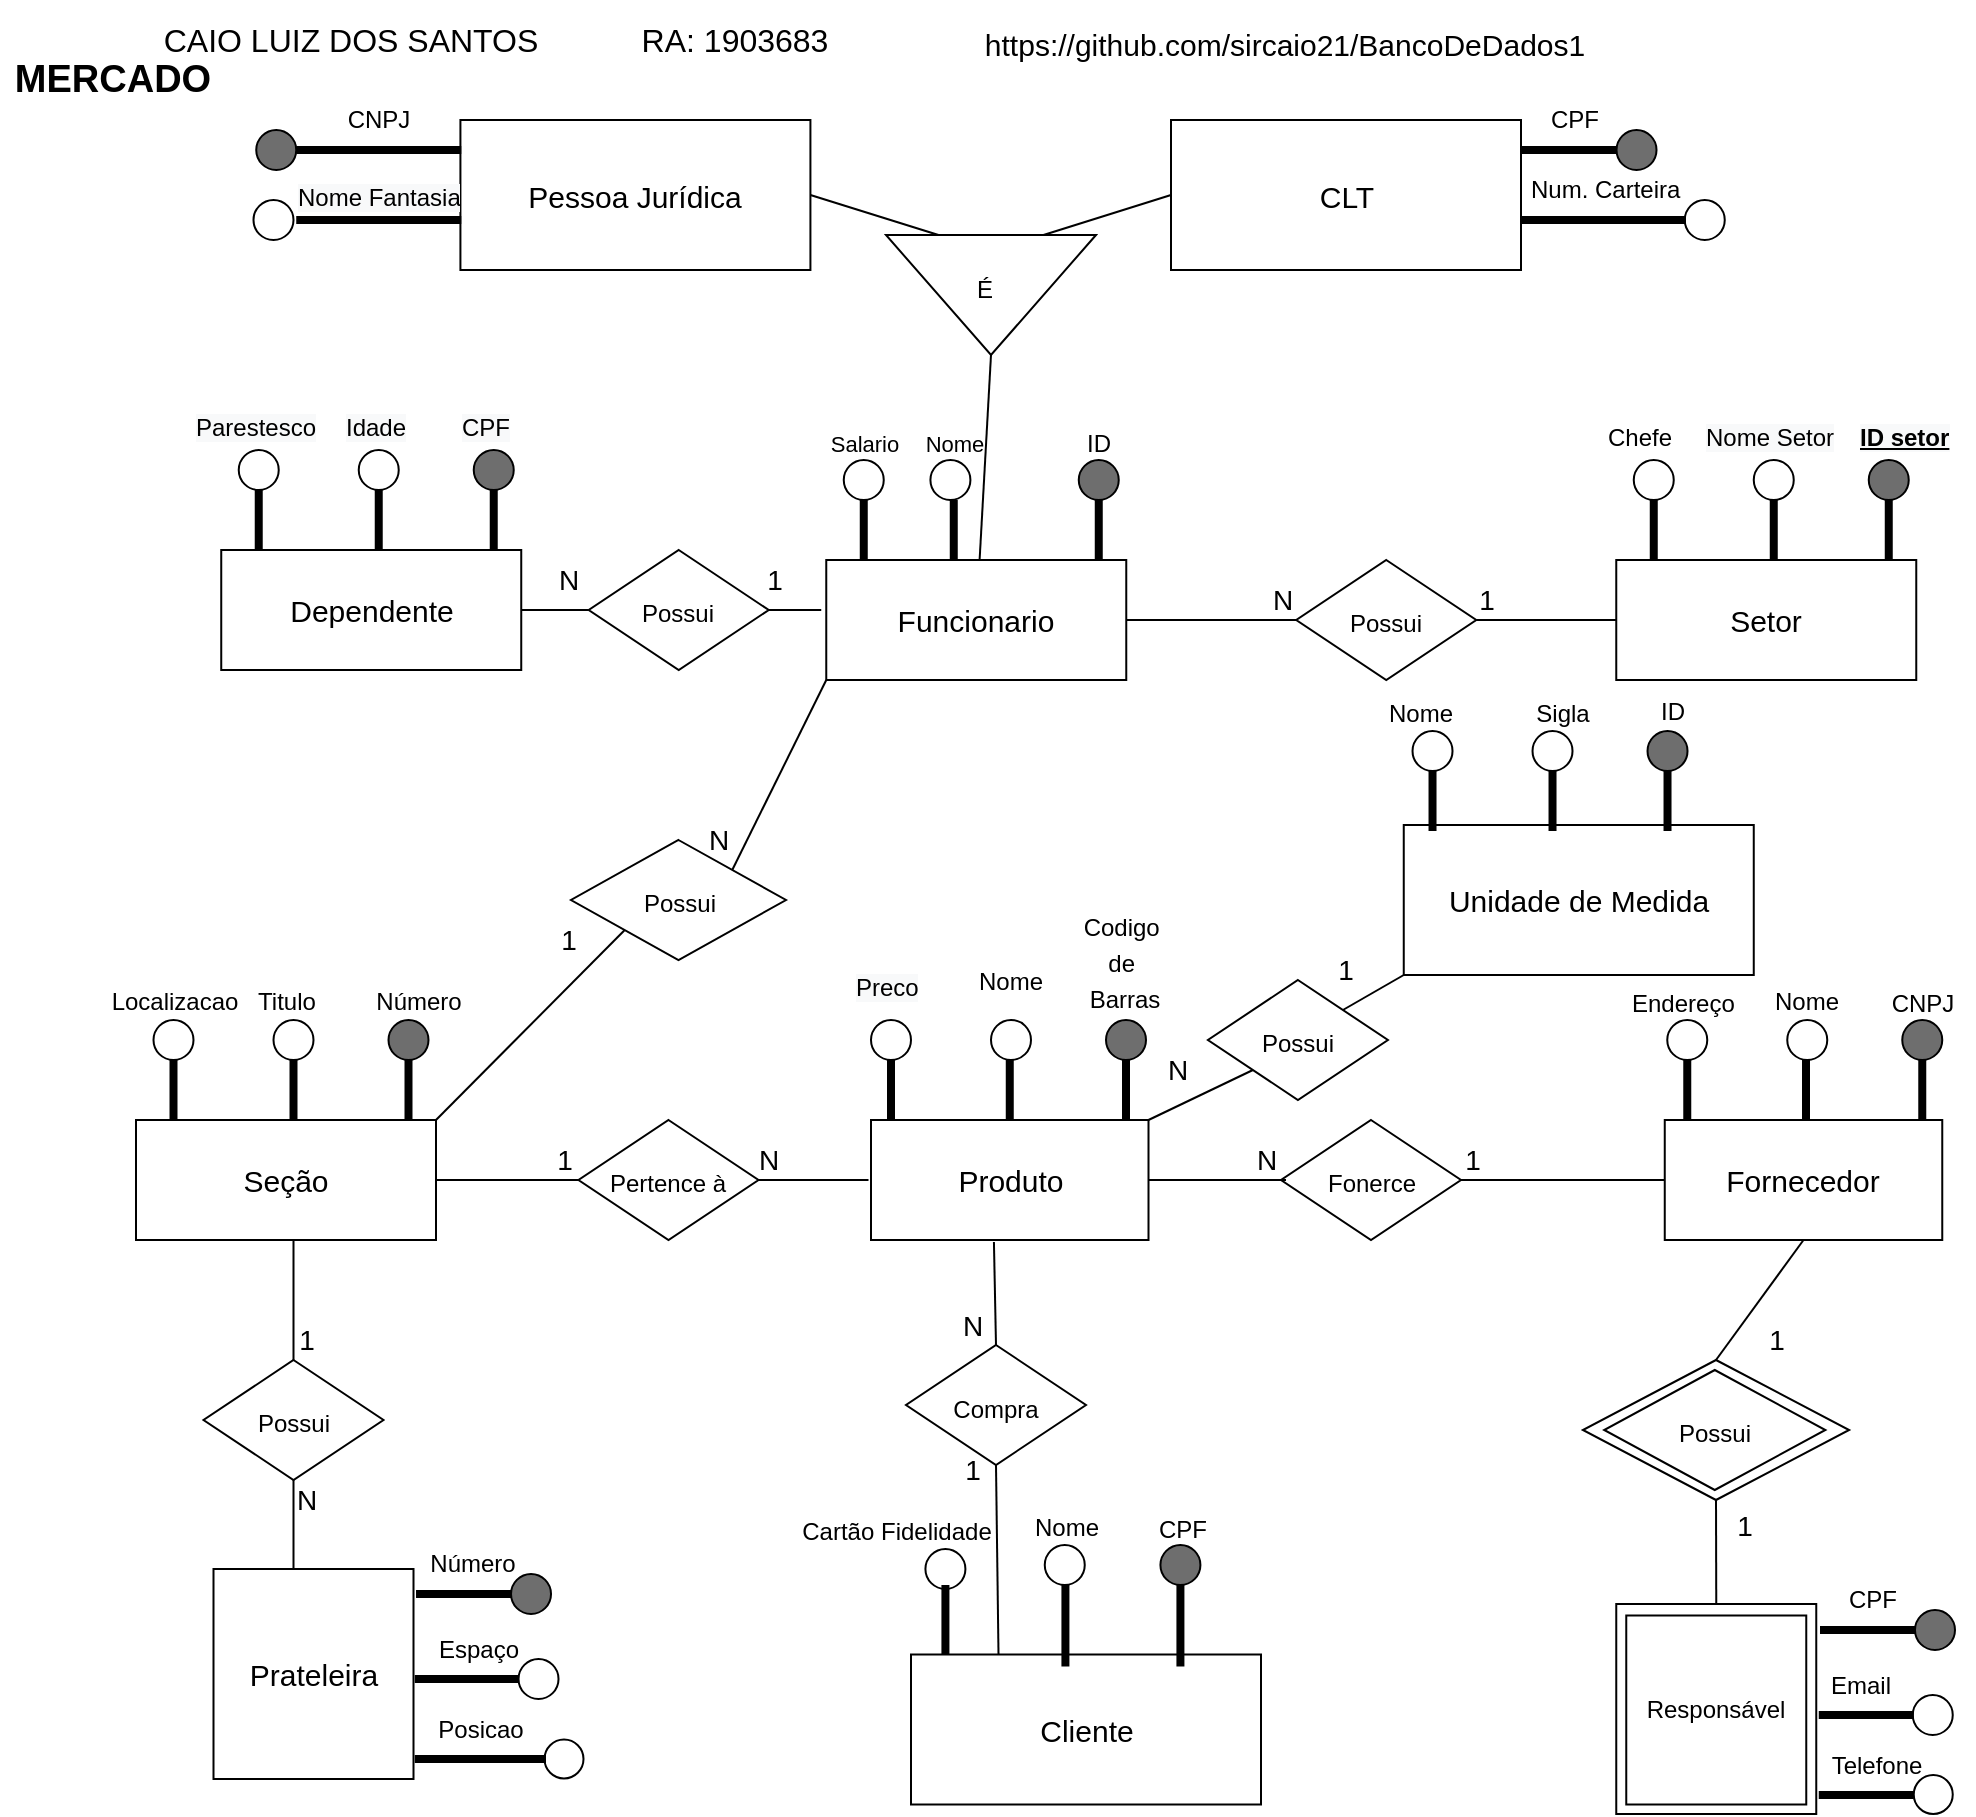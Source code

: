 <mxfile version="15.7.0" type="github">
  <diagram id="R2lEEEUBdFMjLlhIrx00" name="Page-1">
    <mxGraphModel dx="1422" dy="1994" grid="1" gridSize="10" guides="1" tooltips="1" connect="1" arrows="1" fold="1" page="1" pageScale="1" pageWidth="1920" pageHeight="1200" math="0" shadow="0" extFonts="Permanent Marker^https://fonts.googleapis.com/css?family=Permanent+Marker">
      <root>
        <mxCell id="0" />
        <mxCell id="1" parent="0" />
        <mxCell id="IBcWh0dy62o7TPi3pyYx-1" value="CAIO LUIZ DOS SANTOS" style="text;html=1;align=center;verticalAlign=middle;resizable=0;points=[];autosize=1;strokeColor=none;fillColor=none;fontSize=16;" vertex="1" parent="1">
          <mxGeometry x="81.58" y="-1190" width="200" height="20" as="geometry" />
        </mxCell>
        <mxCell id="IBcWh0dy62o7TPi3pyYx-2" value="&lt;font style=&quot;font-size: 15px&quot;&gt;https://github.com/sircaio21/BancoDeDados1&lt;/font&gt;" style="text;html=1;align=center;verticalAlign=middle;resizable=0;points=[];autosize=1;strokeColor=none;fillColor=none;fontSize=23;strokeWidth=0;" vertex="1" parent="1">
          <mxGeometry x="489.08" y="-1200" width="320" height="40" as="geometry" />
        </mxCell>
        <mxCell id="IBcWh0dy62o7TPi3pyYx-4" value="RA: 1903683" style="text;html=1;align=center;verticalAlign=middle;resizable=0;points=[];autosize=1;strokeColor=none;fillColor=none;fontSize=16;" vertex="1" parent="1">
          <mxGeometry x="319.08" y="-1190" width="110" height="20" as="geometry" />
        </mxCell>
        <mxCell id="IBcWh0dy62o7TPi3pyYx-21" value="Funcionario" style="rounded=0;whiteSpace=wrap;html=1;fontSize=15;" vertex="1" parent="1">
          <mxGeometry x="420.13" y="-920" width="150" height="60" as="geometry" />
        </mxCell>
        <mxCell id="IBcWh0dy62o7TPi3pyYx-25" value="" style="ellipse;whiteSpace=wrap;html=1;aspect=fixed;fontSize=15;fillOpacity=63;noLabel=0;fillColor=#1A1A1A;" vertex="1" parent="1">
          <mxGeometry x="546.38" y="-970" width="20" height="20" as="geometry" />
        </mxCell>
        <mxCell id="IBcWh0dy62o7TPi3pyYx-27" value="&lt;font style=&quot;font-size: 12px&quot;&gt;ID&lt;/font&gt;" style="text;html=1;align=center;verticalAlign=middle;resizable=0;points=[];autosize=1;strokeColor=none;fillColor=none;fontSize=15;" vertex="1" parent="1">
          <mxGeometry x="541.38" y="-990" width="30" height="20" as="geometry" />
        </mxCell>
        <mxCell id="IBcWh0dy62o7TPi3pyYx-29" value="" style="line;strokeWidth=4;direction=south;html=1;perimeter=backbonePerimeter;points=[];outlineConnect=0;fontSize=15;" vertex="1" parent="1">
          <mxGeometry x="551.38" y="-950" width="10" height="30" as="geometry" />
        </mxCell>
        <mxCell id="IBcWh0dy62o7TPi3pyYx-33" value="" style="line;strokeWidth=4;direction=south;html=1;perimeter=backbonePerimeter;points=[];outlineConnect=0;fontSize=15;" vertex="1" parent="1">
          <mxGeometry x="478.88" y="-950" width="10" height="30" as="geometry" />
        </mxCell>
        <mxCell id="IBcWh0dy62o7TPi3pyYx-34" value="" style="ellipse;whiteSpace=wrap;html=1;aspect=fixed;fontSize=15;fillOpacity=63;noLabel=0;fillColor=none;" vertex="1" parent="1">
          <mxGeometry x="472.21" y="-970" width="20" height="20" as="geometry" />
        </mxCell>
        <mxCell id="IBcWh0dy62o7TPi3pyYx-36" value="&lt;font style=&quot;font-size: 11px&quot;&gt;Nome&lt;/font&gt;" style="text;html=1;align=center;verticalAlign=middle;resizable=0;points=[];autosize=1;strokeColor=none;fillColor=none;fontSize=15;" vertex="1" parent="1">
          <mxGeometry x="463.88" y="-990" width="40" height="20" as="geometry" />
        </mxCell>
        <mxCell id="IBcWh0dy62o7TPi3pyYx-37" value="" style="line;strokeWidth=4;direction=south;html=1;perimeter=backbonePerimeter;points=[];outlineConnect=0;fontSize=15;" vertex="1" parent="1">
          <mxGeometry x="433.88" y="-950" width="10" height="30" as="geometry" />
        </mxCell>
        <mxCell id="IBcWh0dy62o7TPi3pyYx-38" value="" style="ellipse;whiteSpace=wrap;html=1;aspect=fixed;fontSize=15;fillOpacity=63;noLabel=0;fillColor=none;" vertex="1" parent="1">
          <mxGeometry x="428.88" y="-970" width="20" height="20" as="geometry" />
        </mxCell>
        <mxCell id="IBcWh0dy62o7TPi3pyYx-39" value="&lt;span style=&quot;font-size: 11px&quot;&gt;Salario&lt;/span&gt;" style="text;html=1;align=center;verticalAlign=middle;resizable=0;points=[];autosize=1;strokeColor=none;fillColor=none;fontSize=15;" vertex="1" parent="1">
          <mxGeometry x="413.88" y="-990" width="50" height="20" as="geometry" />
        </mxCell>
        <mxCell id="IBcWh0dy62o7TPi3pyYx-50" value="Setor" style="rounded=0;whiteSpace=wrap;html=1;fontSize=15;" vertex="1" parent="1">
          <mxGeometry x="815.13" y="-920" width="150" height="60" as="geometry" />
        </mxCell>
        <mxCell id="IBcWh0dy62o7TPi3pyYx-51" value="" style="ellipse;whiteSpace=wrap;html=1;aspect=fixed;fontSize=15;fillOpacity=63;noLabel=0;fillColor=#1A1A1A;" vertex="1" parent="1">
          <mxGeometry x="941.38" y="-970" width="20" height="20" as="geometry" />
        </mxCell>
        <mxCell id="IBcWh0dy62o7TPi3pyYx-52" value="" style="line;strokeWidth=4;direction=south;html=1;perimeter=backbonePerimeter;points=[];outlineConnect=0;fontSize=15;" vertex="1" parent="1">
          <mxGeometry x="946.38" y="-950" width="10" height="30" as="geometry" />
        </mxCell>
        <mxCell id="IBcWh0dy62o7TPi3pyYx-53" value="" style="line;strokeWidth=4;direction=south;html=1;perimeter=backbonePerimeter;points=[];outlineConnect=0;fontSize=15;" vertex="1" parent="1">
          <mxGeometry x="888.88" y="-950" width="10" height="30" as="geometry" />
        </mxCell>
        <mxCell id="IBcWh0dy62o7TPi3pyYx-54" value="" style="ellipse;whiteSpace=wrap;html=1;aspect=fixed;fontSize=15;fillOpacity=63;noLabel=0;fillColor=none;" vertex="1" parent="1">
          <mxGeometry x="883.88" y="-970" width="20" height="20" as="geometry" />
        </mxCell>
        <mxCell id="IBcWh0dy62o7TPi3pyYx-55" value="" style="line;strokeWidth=4;direction=south;html=1;perimeter=backbonePerimeter;points=[];outlineConnect=0;fontSize=15;" vertex="1" parent="1">
          <mxGeometry x="828.88" y="-950" width="10" height="30" as="geometry" />
        </mxCell>
        <mxCell id="IBcWh0dy62o7TPi3pyYx-56" value="" style="ellipse;whiteSpace=wrap;html=1;aspect=fixed;fontSize=15;fillOpacity=63;noLabel=0;fillColor=none;" vertex="1" parent="1">
          <mxGeometry x="823.88" y="-970" width="20" height="20" as="geometry" />
        </mxCell>
        <mxCell id="IBcWh0dy62o7TPi3pyYx-57" value="&lt;span style=&quot;color: rgb(0 , 0 , 0) ; font-family: &amp;#34;helvetica&amp;#34; ; font-size: 12px ; font-style: normal ; font-weight: 700 ; letter-spacing: normal ; text-align: left ; text-indent: 0px ; text-transform: none ; word-spacing: 0px ; background-color: rgb(248 , 249 , 250) ; text-decoration: underline ; display: inline ; float: none&quot;&gt;ID setor&lt;/span&gt;" style="text;whiteSpace=wrap;html=1;fontSize=12;" vertex="1" parent="1">
          <mxGeometry x="935.13" y="-995" width="48.75" height="30" as="geometry" />
        </mxCell>
        <mxCell id="IBcWh0dy62o7TPi3pyYx-58" value="&lt;span style=&quot;color: rgb(0 , 0 , 0) ; font-family: &amp;#34;helvetica&amp;#34; ; font-size: 12px ; font-style: normal ; font-weight: 400 ; letter-spacing: normal ; text-align: left ; text-indent: 0px ; text-transform: none ; word-spacing: 0px ; background-color: rgb(248 , 249 , 250) ; display: inline ; float: none&quot;&gt;Nome Setor&lt;/span&gt;" style="text;whiteSpace=wrap;html=1;fontSize=12;" vertex="1" parent="1">
          <mxGeometry x="858.26" y="-995" width="71.25" height="30" as="geometry" />
        </mxCell>
        <mxCell id="IBcWh0dy62o7TPi3pyYx-60" value="&lt;font face=&quot;helvetica&quot;&gt;Chefe&lt;/font&gt;" style="text;whiteSpace=wrap;html=1;fontSize=12;" vertex="1" parent="1">
          <mxGeometry x="808.57" y="-995" width="43.12" height="30" as="geometry" />
        </mxCell>
        <mxCell id="IBcWh0dy62o7TPi3pyYx-61" value="&lt;font style=&quot;font-size: 12px&quot;&gt;Possui&lt;/font&gt;" style="rhombus;whiteSpace=wrap;html=1;shadow=0;sketch=0;fontSize=16;strokeWidth=1;fillColor=none;" vertex="1" parent="1">
          <mxGeometry x="655.13" y="-920" width="90" height="60" as="geometry" />
        </mxCell>
        <mxCell id="IBcWh0dy62o7TPi3pyYx-62" value="" style="endArrow=none;html=1;rounded=0;fontSize=14;exitX=1;exitY=0.5;exitDx=0;exitDy=0;entryX=0;entryY=0.5;entryDx=0;entryDy=0;" edge="1" parent="1" source="IBcWh0dy62o7TPi3pyYx-21" target="IBcWh0dy62o7TPi3pyYx-61">
          <mxGeometry width="50" height="50" relative="1" as="geometry">
            <mxPoint x="790.13" y="-790" as="sourcePoint" />
            <mxPoint x="840.13" y="-840" as="targetPoint" />
          </mxGeometry>
        </mxCell>
        <mxCell id="IBcWh0dy62o7TPi3pyYx-63" value="" style="endArrow=none;html=1;rounded=0;fontSize=14;entryX=1;entryY=0.5;entryDx=0;entryDy=0;exitX=0;exitY=0.5;exitDx=0;exitDy=0;" edge="1" parent="1" source="IBcWh0dy62o7TPi3pyYx-50" target="IBcWh0dy62o7TPi3pyYx-61">
          <mxGeometry width="50" height="50" relative="1" as="geometry">
            <mxPoint x="810.13" y="-890" as="sourcePoint" />
            <mxPoint x="665.13" y="-880" as="targetPoint" />
          </mxGeometry>
        </mxCell>
        <mxCell id="IBcWh0dy62o7TPi3pyYx-64" value="N" style="text;html=1;align=center;verticalAlign=middle;resizable=0;points=[];autosize=1;strokeColor=none;fillColor=none;fontSize=14;" vertex="1" parent="1">
          <mxGeometry x="632.63" y="-910" width="30" height="20" as="geometry" />
        </mxCell>
        <mxCell id="IBcWh0dy62o7TPi3pyYx-65" value="1" style="text;html=1;align=center;verticalAlign=middle;resizable=0;points=[];autosize=1;strokeColor=none;fillColor=none;fontSize=14;" vertex="1" parent="1">
          <mxGeometry x="740.13" y="-910" width="20" height="20" as="geometry" />
        </mxCell>
        <mxCell id="IBcWh0dy62o7TPi3pyYx-76" value="Seção" style="rounded=0;whiteSpace=wrap;html=1;fontSize=15;" vertex="1" parent="1">
          <mxGeometry x="75" y="-640" width="150" height="60" as="geometry" />
        </mxCell>
        <mxCell id="IBcWh0dy62o7TPi3pyYx-77" value="" style="ellipse;whiteSpace=wrap;html=1;aspect=fixed;fontSize=15;fillOpacity=63;noLabel=0;fillColor=#1A1A1A;" vertex="1" parent="1">
          <mxGeometry x="201.25" y="-690" width="20" height="20" as="geometry" />
        </mxCell>
        <mxCell id="IBcWh0dy62o7TPi3pyYx-78" value="" style="line;strokeWidth=4;direction=south;html=1;perimeter=backbonePerimeter;points=[];outlineConnect=0;fontSize=15;" vertex="1" parent="1">
          <mxGeometry x="206.25" y="-670" width="10" height="30" as="geometry" />
        </mxCell>
        <mxCell id="IBcWh0dy62o7TPi3pyYx-79" value="" style="line;strokeWidth=4;direction=south;html=1;perimeter=backbonePerimeter;points=[];outlineConnect=0;fontSize=15;" vertex="1" parent="1">
          <mxGeometry x="148.75" y="-670" width="10" height="30" as="geometry" />
        </mxCell>
        <mxCell id="IBcWh0dy62o7TPi3pyYx-80" value="" style="ellipse;whiteSpace=wrap;html=1;aspect=fixed;fontSize=15;fillOpacity=63;noLabel=0;fillColor=none;" vertex="1" parent="1">
          <mxGeometry x="143.75" y="-690" width="20" height="20" as="geometry" />
        </mxCell>
        <mxCell id="IBcWh0dy62o7TPi3pyYx-81" value="" style="line;strokeWidth=4;direction=south;html=1;perimeter=backbonePerimeter;points=[];outlineConnect=0;fontSize=15;" vertex="1" parent="1">
          <mxGeometry x="88.75" y="-670" width="10" height="30" as="geometry" />
        </mxCell>
        <mxCell id="IBcWh0dy62o7TPi3pyYx-82" value="" style="ellipse;whiteSpace=wrap;html=1;aspect=fixed;fontSize=15;fillOpacity=63;noLabel=0;fillColor=none;" vertex="1" parent="1">
          <mxGeometry x="83.75" y="-690" width="20" height="20" as="geometry" />
        </mxCell>
        <mxCell id="IBcWh0dy62o7TPi3pyYx-83" value="&lt;span style=&quot;font-size: 12px ; text-align: left&quot;&gt;Número&lt;/span&gt;" style="text;html=1;align=center;verticalAlign=middle;resizable=0;points=[];autosize=1;strokeColor=none;fillColor=none;fontSize=14;" vertex="1" parent="1">
          <mxGeometry x="186.25" y="-710" width="60" height="20" as="geometry" />
        </mxCell>
        <mxCell id="IBcWh0dy62o7TPi3pyYx-85" value="&lt;font style=&quot;font-size: 12px&quot;&gt;Titulo&lt;/font&gt;" style="text;html=1;align=center;verticalAlign=middle;resizable=0;points=[];autosize=1;strokeColor=none;fillColor=none;fontSize=14;" vertex="1" parent="1">
          <mxGeometry x="130" y="-710" width="40" height="20" as="geometry" />
        </mxCell>
        <mxCell id="IBcWh0dy62o7TPi3pyYx-86" value="&lt;font style=&quot;font-size: 12px&quot;&gt;Localizacao&lt;/font&gt;" style="text;html=1;align=center;verticalAlign=middle;resizable=0;points=[];autosize=1;strokeColor=none;fillColor=none;fontSize=14;" vertex="1" parent="1">
          <mxGeometry x="53.75" y="-710" width="80" height="20" as="geometry" />
        </mxCell>
        <mxCell id="IBcWh0dy62o7TPi3pyYx-104" value="&lt;font style=&quot;font-size: 15px&quot;&gt;Produto&lt;/font&gt;" style="rounded=0;whiteSpace=wrap;html=1;fontSize=12;strokeWidth=1;fillColor=none;" vertex="1" parent="1">
          <mxGeometry x="442.5" y="-640" width="138.75" height="60" as="geometry" />
        </mxCell>
        <mxCell id="IBcWh0dy62o7TPi3pyYx-105" value="" style="ellipse;whiteSpace=wrap;html=1;aspect=fixed;fontSize=15;fillOpacity=63;noLabel=0;fillColor=#1A1A1A;" vertex="1" parent="1">
          <mxGeometry x="560" y="-690" width="20" height="20" as="geometry" />
        </mxCell>
        <mxCell id="IBcWh0dy62o7TPi3pyYx-106" value="" style="ellipse;whiteSpace=wrap;html=1;aspect=fixed;fontSize=15;fillOpacity=63;noLabel=0;fillColor=none;" vertex="1" parent="1">
          <mxGeometry x="502.5" y="-690" width="20" height="20" as="geometry" />
        </mxCell>
        <mxCell id="IBcWh0dy62o7TPi3pyYx-107" value="" style="ellipse;whiteSpace=wrap;html=1;aspect=fixed;fontSize=15;fillOpacity=63;noLabel=0;fillColor=none;" vertex="1" parent="1">
          <mxGeometry x="442.5" y="-690" width="20" height="20" as="geometry" />
        </mxCell>
        <mxCell id="IBcWh0dy62o7TPi3pyYx-110" value="" style="line;strokeWidth=4;direction=south;html=1;perimeter=backbonePerimeter;points=[];outlineConnect=0;fontSize=15;" vertex="1" parent="1">
          <mxGeometry x="565" y="-670" width="10" height="30" as="geometry" />
        </mxCell>
        <mxCell id="IBcWh0dy62o7TPi3pyYx-111" value="" style="line;strokeWidth=4;direction=south;html=1;perimeter=backbonePerimeter;points=[];outlineConnect=0;fontSize=15;" vertex="1" parent="1">
          <mxGeometry x="506.88" y="-670" width="10" height="30" as="geometry" />
        </mxCell>
        <mxCell id="IBcWh0dy62o7TPi3pyYx-112" value="" style="line;strokeWidth=4;direction=south;html=1;perimeter=backbonePerimeter;points=[];outlineConnect=0;fontSize=15;" vertex="1" parent="1">
          <mxGeometry x="447.5" y="-670" width="10" height="30" as="geometry" />
        </mxCell>
        <mxCell id="IBcWh0dy62o7TPi3pyYx-113" value="&lt;font style=&quot;font-size: 12px&quot;&gt;Codigo&amp;nbsp;&lt;br&gt;de&amp;nbsp;&lt;br&gt;Barras&lt;/font&gt;" style="text;html=1;align=center;verticalAlign=middle;resizable=0;points=[];autosize=1;strokeColor=none;fillColor=none;fontSize=15;strokeWidth=0;" vertex="1" parent="1">
          <mxGeometry x="539.38" y="-750" width="60" height="60" as="geometry" />
        </mxCell>
        <mxCell id="IBcWh0dy62o7TPi3pyYx-114" value="&lt;span style=&quot;font-size: 12px ; text-align: left&quot;&gt;Nome&lt;/span&gt;" style="text;html=1;align=center;verticalAlign=middle;resizable=0;points=[];autosize=1;strokeColor=none;fillColor=none;fontSize=14;" vertex="1" parent="1">
          <mxGeometry x="486.88" y="-720" width="50" height="20" as="geometry" />
        </mxCell>
        <mxCell id="IBcWh0dy62o7TPi3pyYx-115" value="&lt;span style=&quot;color: rgb(0, 0, 0); font-family: helvetica; font-size: 12px; font-style: normal; font-weight: 400; letter-spacing: normal; text-align: left; text-indent: 0px; text-transform: none; word-spacing: 0px; background-color: rgb(248, 249, 250); display: inline; float: none;&quot;&gt;Preco&lt;/span&gt;" style="text;whiteSpace=wrap;html=1;fontSize=12;" vertex="1" parent="1">
          <mxGeometry x="432.5" y="-720" width="40" height="30" as="geometry" />
        </mxCell>
        <mxCell id="IBcWh0dy62o7TPi3pyYx-116" value="&lt;font style=&quot;font-size: 12px&quot;&gt;Pertence à&lt;/font&gt;" style="rhombus;whiteSpace=wrap;html=1;shadow=0;sketch=0;fontSize=16;strokeWidth=1;fillColor=none;" vertex="1" parent="1">
          <mxGeometry x="296.25" y="-640" width="90" height="60" as="geometry" />
        </mxCell>
        <mxCell id="IBcWh0dy62o7TPi3pyYx-117" value="" style="endArrow=none;html=1;rounded=0;fontSize=14;entryX=0;entryY=0.5;entryDx=0;entryDy=0;exitX=1;exitY=0.5;exitDx=0;exitDy=0;" edge="1" parent="1" target="IBcWh0dy62o7TPi3pyYx-116" source="IBcWh0dy62o7TPi3pyYx-76">
          <mxGeometry width="50" height="50" relative="1" as="geometry">
            <mxPoint x="230" y="-610" as="sourcePoint" />
            <mxPoint x="482.5" y="-560" as="targetPoint" />
          </mxGeometry>
        </mxCell>
        <mxCell id="IBcWh0dy62o7TPi3pyYx-118" value="" style="endArrow=none;html=1;rounded=0;fontSize=14;entryX=1;entryY=0.5;entryDx=0;entryDy=0;exitX=0;exitY=0.5;exitDx=0;exitDy=0;" edge="1" parent="1" target="IBcWh0dy62o7TPi3pyYx-116">
          <mxGeometry width="50" height="50" relative="1" as="geometry">
            <mxPoint x="441.25" y="-610" as="sourcePoint" />
            <mxPoint x="306.25" y="-600" as="targetPoint" />
          </mxGeometry>
        </mxCell>
        <mxCell id="IBcWh0dy62o7TPi3pyYx-119" value="1" style="text;html=1;align=center;verticalAlign=middle;resizable=0;points=[];autosize=1;strokeColor=none;fillColor=none;fontSize=14;" vertex="1" parent="1">
          <mxGeometry x="278.75" y="-630" width="20" height="20" as="geometry" />
        </mxCell>
        <mxCell id="IBcWh0dy62o7TPi3pyYx-120" value="N" style="text;html=1;align=center;verticalAlign=middle;resizable=0;points=[];autosize=1;strokeColor=none;fillColor=none;fontSize=14;" vertex="1" parent="1">
          <mxGeometry x="376.25" y="-630" width="30" height="20" as="geometry" />
        </mxCell>
        <mxCell id="IBcWh0dy62o7TPi3pyYx-137" value="&lt;font style=&quot;font-size: 15px&quot;&gt;Fornecedor&lt;/font&gt;" style="rounded=0;whiteSpace=wrap;html=1;fontSize=12;strokeWidth=1;fillColor=none;" vertex="1" parent="1">
          <mxGeometry x="839.38" y="-640" width="138.75" height="60" as="geometry" />
        </mxCell>
        <mxCell id="IBcWh0dy62o7TPi3pyYx-138" value="" style="ellipse;whiteSpace=wrap;html=1;aspect=fixed;fontSize=15;fillOpacity=63;noLabel=0;fillColor=#1A1A1A;" vertex="1" parent="1">
          <mxGeometry x="958.13" y="-690" width="20" height="20" as="geometry" />
        </mxCell>
        <mxCell id="IBcWh0dy62o7TPi3pyYx-139" value="" style="ellipse;whiteSpace=wrap;html=1;aspect=fixed;fontSize=15;fillOpacity=63;noLabel=0;fillColor=none;" vertex="1" parent="1">
          <mxGeometry x="900.63" y="-690" width="20" height="20" as="geometry" />
        </mxCell>
        <mxCell id="IBcWh0dy62o7TPi3pyYx-140" value="" style="ellipse;whiteSpace=wrap;html=1;aspect=fixed;fontSize=15;fillOpacity=63;noLabel=0;fillColor=none;" vertex="1" parent="1">
          <mxGeometry x="840.63" y="-690" width="20" height="20" as="geometry" />
        </mxCell>
        <mxCell id="IBcWh0dy62o7TPi3pyYx-141" value="" style="line;strokeWidth=4;direction=south;html=1;perimeter=backbonePerimeter;points=[];outlineConnect=0;fontSize=15;" vertex="1" parent="1">
          <mxGeometry x="963.13" y="-670" width="10" height="30" as="geometry" />
        </mxCell>
        <mxCell id="IBcWh0dy62o7TPi3pyYx-142" value="" style="line;strokeWidth=4;direction=south;html=1;perimeter=backbonePerimeter;points=[];outlineConnect=0;fontSize=15;" vertex="1" parent="1">
          <mxGeometry x="905.01" y="-670" width="10" height="30" as="geometry" />
        </mxCell>
        <mxCell id="IBcWh0dy62o7TPi3pyYx-143" value="" style="line;strokeWidth=4;direction=south;html=1;perimeter=backbonePerimeter;points=[];outlineConnect=0;fontSize=15;" vertex="1" parent="1">
          <mxGeometry x="845.63" y="-670" width="10" height="30" as="geometry" />
        </mxCell>
        <mxCell id="IBcWh0dy62o7TPi3pyYx-144" value="&lt;span style=&quot;font-size: 12px&quot;&gt;CNPJ&lt;/span&gt;" style="text;html=1;align=center;verticalAlign=middle;resizable=0;points=[];autosize=1;strokeColor=none;fillColor=none;fontSize=15;strokeWidth=0;" vertex="1" parent="1">
          <mxGeometry x="943.13" y="-710" width="50" height="20" as="geometry" />
        </mxCell>
        <mxCell id="IBcWh0dy62o7TPi3pyYx-145" value="&lt;span style=&quot;font-size: 12px ; text-align: left&quot;&gt;Nome&lt;/span&gt;" style="text;html=1;align=center;verticalAlign=middle;resizable=0;points=[];autosize=1;strokeColor=none;fillColor=none;fontSize=14;" vertex="1" parent="1">
          <mxGeometry x="885.01" y="-710" width="50" height="20" as="geometry" />
        </mxCell>
        <mxCell id="IBcWh0dy62o7TPi3pyYx-146" value="&lt;span&gt;Endereço&lt;/span&gt;" style="text;whiteSpace=wrap;html=1;fontSize=12;" vertex="1" parent="1">
          <mxGeometry x="820.63" y="-712.5" width="50" height="25" as="geometry" />
        </mxCell>
        <mxCell id="IBcWh0dy62o7TPi3pyYx-150" value="&lt;font style=&quot;font-size: 12px&quot;&gt;Fonerce&lt;/font&gt;" style="rhombus;whiteSpace=wrap;html=1;shadow=0;sketch=0;fontSize=16;strokeWidth=1;fillColor=none;" vertex="1" parent="1">
          <mxGeometry x="647.5" y="-640" width="90" height="60" as="geometry" />
        </mxCell>
        <mxCell id="IBcWh0dy62o7TPi3pyYx-151" value="N" style="text;html=1;align=center;verticalAlign=middle;resizable=0;points=[];autosize=1;strokeColor=none;fillColor=none;fontSize=14;" vertex="1" parent="1">
          <mxGeometry x="625" y="-630" width="30" height="20" as="geometry" />
        </mxCell>
        <mxCell id="IBcWh0dy62o7TPi3pyYx-152" value="1" style="text;html=1;align=center;verticalAlign=middle;resizable=0;points=[];autosize=1;strokeColor=none;fillColor=none;fontSize=14;" vertex="1" parent="1">
          <mxGeometry x="732.5" y="-630" width="20" height="20" as="geometry" />
        </mxCell>
        <mxCell id="IBcWh0dy62o7TPi3pyYx-153" value="" style="endArrow=none;html=1;rounded=0;fontSize=14;exitX=1;exitY=0.5;exitDx=0;exitDy=0;" edge="1" parent="1" source="IBcWh0dy62o7TPi3pyYx-104">
          <mxGeometry width="50" height="50" relative="1" as="geometry">
            <mxPoint x="539.38" y="-590" as="sourcePoint" />
            <mxPoint x="650" y="-610" as="targetPoint" />
          </mxGeometry>
        </mxCell>
        <mxCell id="IBcWh0dy62o7TPi3pyYx-154" value="" style="endArrow=none;html=1;rounded=0;fontSize=14;entryX=0;entryY=0.5;entryDx=0;entryDy=0;exitX=1;exitY=0.5;exitDx=0;exitDy=0;" edge="1" parent="1" source="IBcWh0dy62o7TPi3pyYx-150" target="IBcWh0dy62o7TPi3pyYx-137">
          <mxGeometry width="50" height="50" relative="1" as="geometry">
            <mxPoint x="451.25" y="-600" as="sourcePoint" />
            <mxPoint x="396.25" y="-600" as="targetPoint" />
          </mxGeometry>
        </mxCell>
        <mxCell id="IBcWh0dy62o7TPi3pyYx-155" value="&lt;font style=&quot;font-size: 12px&quot;&gt;Responsável&lt;/font&gt;" style="rounded=0;whiteSpace=wrap;html=1;fontSize=12;strokeWidth=1;fillColor=none;" vertex="1" parent="1">
          <mxGeometry x="815.13" y="-398" width="100" height="105" as="geometry" />
        </mxCell>
        <mxCell id="IBcWh0dy62o7TPi3pyYx-158" value="" style="endArrow=none;html=1;rounded=0;fontSize=14;exitX=0.5;exitY=0;exitDx=0;exitDy=0;entryX=0.5;entryY=1;entryDx=0;entryDy=0;" edge="1" parent="1" source="IBcWh0dy62o7TPi3pyYx-155" target="IBcWh0dy62o7TPi3pyYx-228">
          <mxGeometry width="50" height="50" relative="1" as="geometry">
            <mxPoint x="591.25" y="-600" as="sourcePoint" />
            <mxPoint x="863.12" y="-460" as="targetPoint" />
          </mxGeometry>
        </mxCell>
        <mxCell id="IBcWh0dy62o7TPi3pyYx-159" value="" style="endArrow=none;html=1;rounded=0;fontSize=14;entryX=0.5;entryY=1;entryDx=0;entryDy=0;exitX=0.5;exitY=0;exitDx=0;exitDy=0;" edge="1" parent="1" source="IBcWh0dy62o7TPi3pyYx-228" target="IBcWh0dy62o7TPi3pyYx-137">
          <mxGeometry width="50" height="50" relative="1" as="geometry">
            <mxPoint x="863.12" y="-520" as="sourcePoint" />
            <mxPoint x="803.75" y="-600" as="targetPoint" />
          </mxGeometry>
        </mxCell>
        <mxCell id="IBcWh0dy62o7TPi3pyYx-160" value="1" style="text;html=1;align=center;verticalAlign=middle;resizable=0;points=[];autosize=1;strokeColor=none;fillColor=none;fontSize=14;" vertex="1" parent="1">
          <mxGeometry x="885.01" y="-540" width="20" height="20" as="geometry" />
        </mxCell>
        <mxCell id="IBcWh0dy62o7TPi3pyYx-161" value="1" style="text;html=1;align=center;verticalAlign=middle;resizable=0;points=[];autosize=1;strokeColor=none;fillColor=none;fontSize=14;" vertex="1" parent="1">
          <mxGeometry x="869.38" y="-447.5" width="20" height="20" as="geometry" />
        </mxCell>
        <mxCell id="IBcWh0dy62o7TPi3pyYx-163" value="" style="line;strokeWidth=4;html=1;perimeter=backbonePerimeter;points=[];outlineConnect=0;fontSize=12;fillColor=none;" vertex="1" parent="1">
          <mxGeometry x="917" y="-390" width="47.5" height="10" as="geometry" />
        </mxCell>
        <mxCell id="IBcWh0dy62o7TPi3pyYx-164" value="" style="ellipse;whiteSpace=wrap;html=1;aspect=fixed;fontSize=15;fillOpacity=63;noLabel=0;fillColor=#1A1A1A;" vertex="1" parent="1">
          <mxGeometry x="964.5" y="-395" width="20" height="20" as="geometry" />
        </mxCell>
        <mxCell id="IBcWh0dy62o7TPi3pyYx-165" value="" style="line;strokeWidth=4;html=1;perimeter=backbonePerimeter;points=[];outlineConnect=0;fontSize=12;fillColor=none;" vertex="1" parent="1">
          <mxGeometry x="916.38" y="-307.5" width="47.5" height="10" as="geometry" />
        </mxCell>
        <mxCell id="IBcWh0dy62o7TPi3pyYx-166" value="" style="ellipse;whiteSpace=wrap;html=1;aspect=fixed;fontSize=15;fillOpacity=63;noLabel=0;fillColor=none;" vertex="1" parent="1">
          <mxGeometry x="963.88" y="-312.5" width="19.5" height="19.5" as="geometry" />
        </mxCell>
        <mxCell id="IBcWh0dy62o7TPi3pyYx-168" value="CPF" style="text;html=1;align=center;verticalAlign=middle;resizable=0;points=[];autosize=1;strokeColor=none;fillColor=none;fontSize=12;" vertex="1" parent="1">
          <mxGeometry x="923.13" y="-410" width="40" height="20" as="geometry" />
        </mxCell>
        <mxCell id="IBcWh0dy62o7TPi3pyYx-169" value="" style="line;strokeWidth=4;html=1;perimeter=backbonePerimeter;points=[];outlineConnect=0;fontSize=12;fillColor=none;" vertex="1" parent="1">
          <mxGeometry x="916.38" y="-347.5" width="47.5" height="10" as="geometry" />
        </mxCell>
        <mxCell id="IBcWh0dy62o7TPi3pyYx-170" value="" style="ellipse;whiteSpace=wrap;html=1;aspect=fixed;fontSize=15;fillOpacity=63;noLabel=0;fillColor=none;" vertex="1" parent="1">
          <mxGeometry x="963.38" y="-352.5" width="20" height="20" as="geometry" />
        </mxCell>
        <mxCell id="IBcWh0dy62o7TPi3pyYx-171" value="Email" style="text;html=1;align=center;verticalAlign=middle;resizable=0;points=[];autosize=1;strokeColor=none;fillColor=none;fontSize=12;" vertex="1" parent="1">
          <mxGeometry x="912" y="-367.5" width="50" height="20" as="geometry" />
        </mxCell>
        <mxCell id="IBcWh0dy62o7TPi3pyYx-172" value="Telefone" style="text;html=1;align=center;verticalAlign=middle;resizable=0;points=[];autosize=1;strokeColor=none;fillColor=none;fontSize=12;" vertex="1" parent="1">
          <mxGeometry x="914.5" y="-327.5" width="60" height="20" as="geometry" />
        </mxCell>
        <mxCell id="IBcWh0dy62o7TPi3pyYx-193" value="&lt;span style=&quot;font-size: 15px&quot;&gt;Prateleira&lt;/span&gt;" style="rounded=0;whiteSpace=wrap;html=1;fontSize=12;strokeWidth=1;fillColor=none;" vertex="1" parent="1">
          <mxGeometry x="113.75" y="-415.5" width="100" height="105" as="geometry" />
        </mxCell>
        <mxCell id="IBcWh0dy62o7TPi3pyYx-194" value="" style="line;strokeWidth=4;html=1;perimeter=backbonePerimeter;points=[];outlineConnect=0;fontSize=12;fillColor=none;" vertex="1" parent="1">
          <mxGeometry x="215.01" y="-408" width="47.5" height="10" as="geometry" />
        </mxCell>
        <mxCell id="IBcWh0dy62o7TPi3pyYx-195" value="" style="ellipse;whiteSpace=wrap;html=1;aspect=fixed;fontSize=15;fillOpacity=63;noLabel=0;fillColor=#1A1A1A;" vertex="1" parent="1">
          <mxGeometry x="262.51" y="-413" width="20" height="20" as="geometry" />
        </mxCell>
        <mxCell id="IBcWh0dy62o7TPi3pyYx-196" value="" style="line;strokeWidth=4;html=1;perimeter=backbonePerimeter;points=[];outlineConnect=0;fontSize=12;fillColor=none;" vertex="1" parent="1">
          <mxGeometry x="214.39" y="-325.5" width="65.61" height="10" as="geometry" />
        </mxCell>
        <mxCell id="IBcWh0dy62o7TPi3pyYx-197" value="" style="ellipse;whiteSpace=wrap;html=1;aspect=fixed;fontSize=15;fillOpacity=63;noLabel=0;fillColor=none;" vertex="1" parent="1">
          <mxGeometry x="279.25" y="-330.25" width="19.5" height="19.5" as="geometry" />
        </mxCell>
        <mxCell id="IBcWh0dy62o7TPi3pyYx-198" value="Número" style="text;html=1;align=center;verticalAlign=middle;resizable=0;points=[];autosize=1;strokeColor=none;fillColor=none;fontSize=12;" vertex="1" parent="1">
          <mxGeometry x="212.51" y="-428" width="60" height="20" as="geometry" />
        </mxCell>
        <mxCell id="IBcWh0dy62o7TPi3pyYx-199" value="" style="line;strokeWidth=4;html=1;perimeter=backbonePerimeter;points=[];outlineConnect=0;fontSize=12;fillColor=none;" vertex="1" parent="1">
          <mxGeometry x="214.39" y="-365.5" width="51.87" height="10" as="geometry" />
        </mxCell>
        <mxCell id="IBcWh0dy62o7TPi3pyYx-200" value="" style="ellipse;whiteSpace=wrap;html=1;aspect=fixed;fontSize=15;fillOpacity=63;noLabel=0;fillColor=none;" vertex="1" parent="1">
          <mxGeometry x="266.26" y="-370.5" width="20" height="20" as="geometry" />
        </mxCell>
        <mxCell id="IBcWh0dy62o7TPi3pyYx-201" value="Espaço" style="text;html=1;align=center;verticalAlign=middle;resizable=0;points=[];autosize=1;strokeColor=none;fillColor=none;fontSize=12;" vertex="1" parent="1">
          <mxGeometry x="216.26" y="-385.5" width="60" height="20" as="geometry" />
        </mxCell>
        <mxCell id="IBcWh0dy62o7TPi3pyYx-202" value="Posicao" style="text;html=1;align=center;verticalAlign=middle;resizable=0;points=[];autosize=1;strokeColor=none;fillColor=none;fontSize=12;" vertex="1" parent="1">
          <mxGeometry x="217.19" y="-345" width="60" height="20" as="geometry" />
        </mxCell>
        <mxCell id="IBcWh0dy62o7TPi3pyYx-204" value="&lt;font style=&quot;font-size: 12px&quot;&gt;Possui&lt;/font&gt;" style="rhombus;whiteSpace=wrap;html=1;shadow=0;sketch=0;fontSize=16;strokeWidth=1;fillColor=none;" vertex="1" parent="1">
          <mxGeometry x="108.75" y="-520" width="90" height="60" as="geometry" />
        </mxCell>
        <mxCell id="IBcWh0dy62o7TPi3pyYx-205" value="" style="endArrow=none;html=1;rounded=0;fontSize=14;exitX=0.5;exitY=0;exitDx=0;exitDy=0;entryX=0.5;entryY=1;entryDx=0;entryDy=0;" edge="1" parent="1" target="IBcWh0dy62o7TPi3pyYx-204">
          <mxGeometry width="50" height="50" relative="1" as="geometry">
            <mxPoint x="153.75" y="-415" as="sourcePoint" />
            <mxPoint x="-49.37" y="-600" as="targetPoint" />
          </mxGeometry>
        </mxCell>
        <mxCell id="IBcWh0dy62o7TPi3pyYx-206" value="" style="endArrow=none;html=1;rounded=0;fontSize=14;entryX=0.5;entryY=1;entryDx=0;entryDy=0;exitX=0.5;exitY=0;exitDx=0;exitDy=0;" edge="1" parent="1" source="IBcWh0dy62o7TPi3pyYx-204">
          <mxGeometry width="50" height="50" relative="1" as="geometry">
            <mxPoint x="38.13" y="-600" as="sourcePoint" />
            <mxPoint x="153.755" y="-580" as="targetPoint" />
          </mxGeometry>
        </mxCell>
        <mxCell id="IBcWh0dy62o7TPi3pyYx-207" value="1" style="text;html=1;align=center;verticalAlign=middle;resizable=0;points=[];autosize=1;strokeColor=none;fillColor=none;fontSize=14;" vertex="1" parent="1">
          <mxGeometry x="150.01" y="-540" width="20" height="20" as="geometry" />
        </mxCell>
        <mxCell id="IBcWh0dy62o7TPi3pyYx-208" value="N" style="text;html=1;align=center;verticalAlign=middle;resizable=0;points=[];autosize=1;strokeColor=none;fillColor=none;fontSize=14;" vertex="1" parent="1">
          <mxGeometry x="145.01" y="-460" width="30" height="20" as="geometry" />
        </mxCell>
        <mxCell id="IBcWh0dy62o7TPi3pyYx-219" value="&lt;span style=&quot;font-size: 15px&quot;&gt;Cliente&lt;/span&gt;" style="rounded=0;whiteSpace=wrap;html=1;fontSize=12;strokeWidth=1;fillColor=none;" vertex="1" parent="1">
          <mxGeometry x="462.5" y="-372.75" width="175" height="75" as="geometry" />
        </mxCell>
        <mxCell id="IBcWh0dy62o7TPi3pyYx-227" value="&lt;font style=&quot;font-size: 12px&quot;&gt;Possui&lt;/font&gt;" style="rhombus;whiteSpace=wrap;html=1;shadow=0;sketch=0;fontSize=16;strokeWidth=1;fillColor=none;" vertex="1" parent="1">
          <mxGeometry x="809.08" y="-515" width="110.62" height="60" as="geometry" />
        </mxCell>
        <mxCell id="IBcWh0dy62o7TPi3pyYx-228" value="" style="rhombus;whiteSpace=wrap;html=1;shadow=0;sketch=0;fontSize=16;strokeWidth=1;fillColor=none;" vertex="1" parent="1">
          <mxGeometry x="798.44" y="-520" width="133.13" height="70" as="geometry" />
        </mxCell>
        <mxCell id="IBcWh0dy62o7TPi3pyYx-230" value="" style="rounded=0;whiteSpace=wrap;html=1;fontSize=12;strokeWidth=1;fillColor=none;" vertex="1" parent="1">
          <mxGeometry x="820.13" y="-392.25" width="90" height="94.5" as="geometry" />
        </mxCell>
        <mxCell id="IBcWh0dy62o7TPi3pyYx-249" value="" style="ellipse;whiteSpace=wrap;html=1;aspect=fixed;fontSize=15;fillOpacity=63;noLabel=0;fillColor=#1A1A1A;" vertex="1" parent="1">
          <mxGeometry x="587.21" y="-427.5" width="20" height="20" as="geometry" />
        </mxCell>
        <mxCell id="IBcWh0dy62o7TPi3pyYx-250" value="" style="line;strokeWidth=4;direction=south;html=1;perimeter=backbonePerimeter;points=[];outlineConnect=0;fontSize=15;" vertex="1" parent="1">
          <mxGeometry x="592.21" y="-407.5" width="10" height="40.75" as="geometry" />
        </mxCell>
        <mxCell id="IBcWh0dy62o7TPi3pyYx-251" value="" style="line;strokeWidth=4;direction=south;html=1;perimeter=backbonePerimeter;points=[];outlineConnect=0;fontSize=15;" vertex="1" parent="1">
          <mxGeometry x="534.71" y="-407.5" width="10" height="40.75" as="geometry" />
        </mxCell>
        <mxCell id="IBcWh0dy62o7TPi3pyYx-252" value="" style="ellipse;whiteSpace=wrap;html=1;aspect=fixed;fontSize=15;fillOpacity=63;noLabel=0;fillColor=none;" vertex="1" parent="1">
          <mxGeometry x="529.38" y="-427.5" width="20" height="20" as="geometry" />
        </mxCell>
        <mxCell id="IBcWh0dy62o7TPi3pyYx-253" value="" style="line;strokeWidth=4;direction=south;html=1;perimeter=backbonePerimeter;points=[];outlineConnect=0;fontSize=15;" vertex="1" parent="1">
          <mxGeometry x="474.71" y="-407.5" width="10" height="34.5" as="geometry" />
        </mxCell>
        <mxCell id="IBcWh0dy62o7TPi3pyYx-254" value="" style="ellipse;whiteSpace=wrap;html=1;aspect=fixed;fontSize=15;fillOpacity=63;noLabel=0;fillColor=none;" vertex="1" parent="1">
          <mxGeometry x="469.71" y="-425.5" width="20" height="20" as="geometry" />
        </mxCell>
        <mxCell id="IBcWh0dy62o7TPi3pyYx-255" value="&lt;font style=&quot;font-size: 12px&quot;&gt;Nome&lt;/font&gt;" style="text;html=1;align=center;verticalAlign=middle;resizable=0;points=[];autosize=1;strokeColor=none;fillColor=none;fontSize=14;" vertex="1" parent="1">
          <mxGeometry x="514.71" y="-447.5" width="50" height="20" as="geometry" />
        </mxCell>
        <mxCell id="IBcWh0dy62o7TPi3pyYx-256" value="&lt;span style=&quot;font-size: 12px&quot;&gt;Cartão Fidelidade&lt;/span&gt;" style="text;html=1;align=center;verticalAlign=middle;resizable=0;points=[];autosize=1;strokeColor=none;fillColor=none;fontSize=14;" vertex="1" parent="1">
          <mxGeometry x="400" y="-445.5" width="110" height="20" as="geometry" />
        </mxCell>
        <mxCell id="IBcWh0dy62o7TPi3pyYx-257" value="CPF" style="text;html=1;align=center;verticalAlign=middle;resizable=0;points=[];autosize=1;strokeColor=none;fillColor=none;fontSize=12;" vertex="1" parent="1">
          <mxGeometry x="577.5" y="-445.5" width="40" height="20" as="geometry" />
        </mxCell>
        <mxCell id="IBcWh0dy62o7TPi3pyYx-267" value="Dependente" style="rounded=0;whiteSpace=wrap;html=1;fontSize=15;" vertex="1" parent="1">
          <mxGeometry x="117.62" y="-925" width="150" height="60" as="geometry" />
        </mxCell>
        <mxCell id="IBcWh0dy62o7TPi3pyYx-268" value="" style="ellipse;whiteSpace=wrap;html=1;aspect=fixed;fontSize=15;fillOpacity=63;noLabel=0;fillColor=#1A1A1A;" vertex="1" parent="1">
          <mxGeometry x="243.87" y="-975" width="20" height="20" as="geometry" />
        </mxCell>
        <mxCell id="IBcWh0dy62o7TPi3pyYx-269" value="" style="line;strokeWidth=4;direction=south;html=1;perimeter=backbonePerimeter;points=[];outlineConnect=0;fontSize=15;" vertex="1" parent="1">
          <mxGeometry x="248.87" y="-955" width="10" height="30" as="geometry" />
        </mxCell>
        <mxCell id="IBcWh0dy62o7TPi3pyYx-270" value="" style="line;strokeWidth=4;direction=south;html=1;perimeter=backbonePerimeter;points=[];outlineConnect=0;fontSize=15;" vertex="1" parent="1">
          <mxGeometry x="191.37" y="-955" width="10" height="30" as="geometry" />
        </mxCell>
        <mxCell id="IBcWh0dy62o7TPi3pyYx-271" value="" style="ellipse;whiteSpace=wrap;html=1;aspect=fixed;fontSize=15;fillOpacity=63;noLabel=0;fillColor=none;" vertex="1" parent="1">
          <mxGeometry x="186.37" y="-975" width="20" height="20" as="geometry" />
        </mxCell>
        <mxCell id="IBcWh0dy62o7TPi3pyYx-272" value="" style="line;strokeWidth=4;direction=south;html=1;perimeter=backbonePerimeter;points=[];outlineConnect=0;fontSize=15;" vertex="1" parent="1">
          <mxGeometry x="131.37" y="-955" width="10" height="30" as="geometry" />
        </mxCell>
        <mxCell id="IBcWh0dy62o7TPi3pyYx-273" value="" style="ellipse;whiteSpace=wrap;html=1;aspect=fixed;fontSize=15;fillOpacity=63;noLabel=0;fillColor=none;" vertex="1" parent="1">
          <mxGeometry x="126.37" y="-975" width="20" height="20" as="geometry" />
        </mxCell>
        <mxCell id="IBcWh0dy62o7TPi3pyYx-274" value="&lt;span style=&quot;color: rgb(0, 0, 0); font-family: helvetica; font-size: 12px; font-style: normal; font-weight: 400; letter-spacing: normal; text-align: center; text-indent: 0px; text-transform: none; word-spacing: 0px; background-color: rgb(248, 249, 250); display: inline; float: none;&quot;&gt;CPF&lt;/span&gt;" style="text;whiteSpace=wrap;html=1;fontSize=12;" vertex="1" parent="1">
          <mxGeometry x="236.37" y="-1000" width="36.25" height="20" as="geometry" />
        </mxCell>
        <mxCell id="IBcWh0dy62o7TPi3pyYx-275" value="&lt;span style=&quot;color: rgb(0 , 0 , 0) ; font-family: &amp;#34;helvetica&amp;#34; ; font-size: 12px ; font-style: normal ; font-weight: 400 ; letter-spacing: normal ; text-align: center ; text-indent: 0px ; text-transform: none ; word-spacing: 0px ; background-color: rgb(248 , 249 , 250) ; display: inline ; float: none&quot;&gt;Idade&lt;/span&gt;" style="text;whiteSpace=wrap;html=1;fontSize=12;" vertex="1" parent="1">
          <mxGeometry x="178.24" y="-1000" width="36.25" height="30" as="geometry" />
        </mxCell>
        <mxCell id="IBcWh0dy62o7TPi3pyYx-276" value="&lt;span style=&quot;color: rgb(0 , 0 , 0) ; font-family: &amp;#34;helvetica&amp;#34; ; font-size: 12px ; font-style: normal ; font-weight: 400 ; letter-spacing: normal ; text-align: center ; text-indent: 0px ; text-transform: none ; word-spacing: 0px ; background-color: rgb(248 , 249 , 250) ; display: inline ; float: none&quot;&gt;Parestesco&lt;/span&gt;" style="text;whiteSpace=wrap;html=1;fontSize=12;" vertex="1" parent="1">
          <mxGeometry x="103.37" y="-1000" width="66" height="30" as="geometry" />
        </mxCell>
        <mxCell id="IBcWh0dy62o7TPi3pyYx-278" value="&lt;font style=&quot;font-size: 12px&quot;&gt;Possui&lt;/font&gt;" style="rhombus;whiteSpace=wrap;html=1;shadow=0;sketch=0;fontSize=16;strokeWidth=1;fillColor=none;" vertex="1" parent="1">
          <mxGeometry x="301.37" y="-925" width="90" height="60" as="geometry" />
        </mxCell>
        <mxCell id="IBcWh0dy62o7TPi3pyYx-279" value="N" style="text;html=1;align=center;verticalAlign=middle;resizable=0;points=[];autosize=1;strokeColor=none;fillColor=none;fontSize=14;" vertex="1" parent="1">
          <mxGeometry x="276.38" y="-920" width="30" height="20" as="geometry" />
        </mxCell>
        <mxCell id="IBcWh0dy62o7TPi3pyYx-280" value="1" style="text;html=1;align=center;verticalAlign=middle;resizable=0;points=[];autosize=1;strokeColor=none;fillColor=none;fontSize=14;" vertex="1" parent="1">
          <mxGeometry x="383.88" y="-920" width="20" height="20" as="geometry" />
        </mxCell>
        <mxCell id="IBcWh0dy62o7TPi3pyYx-281" value="" style="endArrow=none;html=1;rounded=0;fontSize=14;exitX=1;exitY=0.5;exitDx=0;exitDy=0;entryX=0;entryY=0.5;entryDx=0;entryDy=0;" edge="1" parent="1" source="IBcWh0dy62o7TPi3pyYx-267" target="IBcWh0dy62o7TPi3pyYx-278">
          <mxGeometry width="50" height="50" relative="1" as="geometry">
            <mxPoint x="580.13" y="-880" as="sourcePoint" />
            <mxPoint x="665.13" y="-880" as="targetPoint" />
          </mxGeometry>
        </mxCell>
        <mxCell id="IBcWh0dy62o7TPi3pyYx-282" value="" style="endArrow=none;html=1;rounded=0;fontSize=14;exitX=1;exitY=0.5;exitDx=0;exitDy=0;" edge="1" parent="1" source="IBcWh0dy62o7TPi3pyYx-278">
          <mxGeometry width="50" height="50" relative="1" as="geometry">
            <mxPoint x="580.13" y="-880" as="sourcePoint" />
            <mxPoint x="417.62" y="-895" as="targetPoint" />
          </mxGeometry>
        </mxCell>
        <mxCell id="IBcWh0dy62o7TPi3pyYx-283" value="&lt;font style=&quot;font-size: 12px&quot;&gt;Possui&lt;/font&gt;" style="rhombus;whiteSpace=wrap;html=1;shadow=0;sketch=0;fontSize=16;strokeWidth=1;fillColor=none;" vertex="1" parent="1">
          <mxGeometry x="292.5" y="-780" width="107.5" height="60" as="geometry" />
        </mxCell>
        <mxCell id="IBcWh0dy62o7TPi3pyYx-284" value="" style="endArrow=none;html=1;rounded=0;fontSize=14;exitX=1;exitY=0;exitDx=0;exitDy=0;entryX=0;entryY=1;entryDx=0;entryDy=0;" edge="1" parent="1" source="IBcWh0dy62o7TPi3pyYx-283" target="IBcWh0dy62o7TPi3pyYx-21">
          <mxGeometry width="50" height="50" relative="1" as="geometry">
            <mxPoint x="401.37" y="-885" as="sourcePoint" />
            <mxPoint x="427.62" y="-885" as="targetPoint" />
          </mxGeometry>
        </mxCell>
        <mxCell id="IBcWh0dy62o7TPi3pyYx-285" value="" style="endArrow=none;html=1;rounded=0;fontSize=14;exitX=0;exitY=1;exitDx=0;exitDy=0;entryX=1;entryY=0;entryDx=0;entryDy=0;" edge="1" parent="1" source="IBcWh0dy62o7TPi3pyYx-283" target="IBcWh0dy62o7TPi3pyYx-76">
          <mxGeometry width="50" height="50" relative="1" as="geometry">
            <mxPoint x="382.5" y="-785" as="sourcePoint" />
            <mxPoint x="430.13" y="-850" as="targetPoint" />
          </mxGeometry>
        </mxCell>
        <mxCell id="IBcWh0dy62o7TPi3pyYx-286" value="1" style="text;html=1;align=center;verticalAlign=middle;resizable=0;points=[];autosize=1;strokeColor=none;fillColor=none;fontSize=14;" vertex="1" parent="1">
          <mxGeometry x="281.38" y="-740" width="20" height="20" as="geometry" />
        </mxCell>
        <mxCell id="IBcWh0dy62o7TPi3pyYx-287" value="N" style="text;html=1;align=center;verticalAlign=middle;resizable=0;points=[];autosize=1;strokeColor=none;fillColor=none;fontSize=14;" vertex="1" parent="1">
          <mxGeometry x="351.25" y="-790" width="30" height="20" as="geometry" />
        </mxCell>
        <mxCell id="IBcWh0dy62o7TPi3pyYx-298" value="&lt;font style=&quot;font-size: 12px&quot;&gt;Possui&lt;/font&gt;" style="rhombus;whiteSpace=wrap;html=1;shadow=0;sketch=0;fontSize=16;strokeWidth=1;fillColor=none;" vertex="1" parent="1">
          <mxGeometry x="610.96" y="-710" width="90" height="60" as="geometry" />
        </mxCell>
        <mxCell id="IBcWh0dy62o7TPi3pyYx-303" value="&lt;font style=&quot;font-size: 12px&quot;&gt;Compra&lt;/font&gt;" style="rhombus;whiteSpace=wrap;html=1;shadow=0;sketch=0;fontSize=16;strokeWidth=1;fillColor=none;" vertex="1" parent="1">
          <mxGeometry x="460.0" y="-527.5" width="90" height="60" as="geometry" />
        </mxCell>
        <mxCell id="IBcWh0dy62o7TPi3pyYx-304" value="" style="endArrow=none;html=1;rounded=0;fontSize=14;exitX=0.5;exitY=0;exitDx=0;exitDy=0;entryX=0.443;entryY=1.017;entryDx=0;entryDy=0;entryPerimeter=0;" edge="1" parent="1" source="IBcWh0dy62o7TPi3pyYx-303" target="IBcWh0dy62o7TPi3pyYx-104">
          <mxGeometry width="50" height="50" relative="1" as="geometry">
            <mxPoint x="556.562" y="-570" as="sourcePoint" />
            <mxPoint x="659.08" y="-530" as="targetPoint" />
          </mxGeometry>
        </mxCell>
        <mxCell id="IBcWh0dy62o7TPi3pyYx-305" value="" style="endArrow=none;html=1;rounded=0;fontSize=14;exitX=0.5;exitY=1;exitDx=0;exitDy=0;entryX=0.25;entryY=0;entryDx=0;entryDy=0;" edge="1" parent="1" source="IBcWh0dy62o7TPi3pyYx-303" target="IBcWh0dy62o7TPi3pyYx-219">
          <mxGeometry width="50" height="50" relative="1" as="geometry">
            <mxPoint x="471.38" y="-537.5" as="sourcePoint" />
            <mxPoint x="515" y="-577.5" as="targetPoint" />
          </mxGeometry>
        </mxCell>
        <mxCell id="IBcWh0dy62o7TPi3pyYx-306" value="N" style="text;html=1;align=center;verticalAlign=middle;resizable=0;points=[];autosize=1;strokeColor=none;fillColor=none;fontSize=14;" vertex="1" parent="1">
          <mxGeometry x="477.5" y="-547.5" width="30" height="20" as="geometry" />
        </mxCell>
        <mxCell id="IBcWh0dy62o7TPi3pyYx-307" value="1" style="text;html=1;align=center;verticalAlign=middle;resizable=0;points=[];autosize=1;strokeColor=none;fillColor=none;fontSize=14;" vertex="1" parent="1">
          <mxGeometry x="482.5" y="-475" width="20" height="20" as="geometry" />
        </mxCell>
        <mxCell id="IBcWh0dy62o7TPi3pyYx-310" value="&lt;span style=&quot;font-size: 15px&quot;&gt;Unidade de Medida&lt;/span&gt;" style="rounded=0;whiteSpace=wrap;html=1;fontSize=12;strokeWidth=1;fillColor=none;" vertex="1" parent="1">
          <mxGeometry x="708.88" y="-787.5" width="175" height="75" as="geometry" />
        </mxCell>
        <mxCell id="IBcWh0dy62o7TPi3pyYx-311" value="" style="ellipse;whiteSpace=wrap;html=1;aspect=fixed;fontSize=15;fillOpacity=63;noLabel=0;fillColor=#1A1A1A;" vertex="1" parent="1">
          <mxGeometry x="830.76" y="-834.5" width="20" height="20" as="geometry" />
        </mxCell>
        <mxCell id="IBcWh0dy62o7TPi3pyYx-312" value="" style="line;strokeWidth=4;direction=south;html=1;perimeter=backbonePerimeter;points=[];outlineConnect=0;fontSize=15;" vertex="1" parent="1">
          <mxGeometry x="835.76" y="-814.5" width="10" height="30" as="geometry" />
        </mxCell>
        <mxCell id="IBcWh0dy62o7TPi3pyYx-313" value="" style="line;strokeWidth=4;direction=south;html=1;perimeter=backbonePerimeter;points=[];outlineConnect=0;fontSize=15;" vertex="1" parent="1">
          <mxGeometry x="778.26" y="-814.5" width="10" height="30" as="geometry" />
        </mxCell>
        <mxCell id="IBcWh0dy62o7TPi3pyYx-314" value="" style="ellipse;whiteSpace=wrap;html=1;aspect=fixed;fontSize=15;fillOpacity=63;noLabel=0;fillColor=none;" vertex="1" parent="1">
          <mxGeometry x="773.26" y="-834.5" width="20" height="20" as="geometry" />
        </mxCell>
        <mxCell id="IBcWh0dy62o7TPi3pyYx-315" value="" style="line;strokeWidth=4;direction=south;html=1;perimeter=backbonePerimeter;points=[];outlineConnect=0;fontSize=15;" vertex="1" parent="1">
          <mxGeometry x="718.26" y="-814.5" width="10" height="30" as="geometry" />
        </mxCell>
        <mxCell id="IBcWh0dy62o7TPi3pyYx-316" value="" style="ellipse;whiteSpace=wrap;html=1;aspect=fixed;fontSize=15;fillOpacity=63;noLabel=0;fillColor=none;" vertex="1" parent="1">
          <mxGeometry x="713.26" y="-834.5" width="20" height="20" as="geometry" />
        </mxCell>
        <mxCell id="IBcWh0dy62o7TPi3pyYx-317" value="&lt;font style=&quot;font-size: 12px&quot;&gt;Sigla&lt;/font&gt;" style="text;html=1;align=center;verticalAlign=middle;resizable=0;points=[];autosize=1;strokeColor=none;fillColor=none;fontSize=14;" vertex="1" parent="1">
          <mxGeometry x="767.76" y="-854.5" width="40" height="20" as="geometry" />
        </mxCell>
        <mxCell id="IBcWh0dy62o7TPi3pyYx-318" value="&lt;span style=&quot;font-size: 12px&quot;&gt;Nome&lt;/span&gt;" style="text;html=1;align=center;verticalAlign=middle;resizable=0;points=[];autosize=1;strokeColor=none;fillColor=none;fontSize=14;" vertex="1" parent="1">
          <mxGeometry x="691.51" y="-854.5" width="50" height="20" as="geometry" />
        </mxCell>
        <mxCell id="IBcWh0dy62o7TPi3pyYx-319" value="ID" style="text;html=1;align=center;verticalAlign=middle;resizable=0;points=[];autosize=1;strokeColor=none;fillColor=none;fontSize=12;" vertex="1" parent="1">
          <mxGeometry x="828.39" y="-854.5" width="30" height="20" as="geometry" />
        </mxCell>
        <mxCell id="IBcWh0dy62o7TPi3pyYx-321" value="" style="endArrow=none;html=1;rounded=0;fontSize=14;entryX=0;entryY=1;entryDx=0;entryDy=0;exitX=1;exitY=0;exitDx=0;exitDy=0;" edge="1" parent="1" source="IBcWh0dy62o7TPi3pyYx-298" target="IBcWh0dy62o7TPi3pyYx-310">
          <mxGeometry width="50" height="50" relative="1" as="geometry">
            <mxPoint x="875.005" y="-510" as="sourcePoint" />
            <mxPoint x="918.755" y="-570" as="targetPoint" />
          </mxGeometry>
        </mxCell>
        <mxCell id="IBcWh0dy62o7TPi3pyYx-324" value="&lt;font style=&quot;font-size: 14px&quot;&gt;1&lt;/font&gt;" style="text;html=1;strokeColor=none;fillColor=none;align=center;verticalAlign=middle;whiteSpace=wrap;rounded=0;fontSize=12;" vertex="1" parent="1">
          <mxGeometry x="650" y="-730" width="60" height="30" as="geometry" />
        </mxCell>
        <mxCell id="IBcWh0dy62o7TPi3pyYx-325" value="&lt;font style=&quot;font-size: 14px&quot;&gt;N&lt;/font&gt;" style="text;html=1;strokeColor=none;fillColor=none;align=center;verticalAlign=middle;whiteSpace=wrap;rounded=0;fontSize=12;" vertex="1" parent="1">
          <mxGeometry x="581.25" y="-680" width="30.13" height="30" as="geometry" />
        </mxCell>
        <mxCell id="IBcWh0dy62o7TPi3pyYx-327" value="" style="endArrow=none;html=1;rounded=0;fontSize=14;exitX=1;exitY=0;exitDx=0;exitDy=0;entryX=0;entryY=1;entryDx=0;entryDy=0;" edge="1" parent="1" source="IBcWh0dy62o7TPi3pyYx-104" target="IBcWh0dy62o7TPi3pyYx-298">
          <mxGeometry width="50" height="50" relative="1" as="geometry">
            <mxPoint x="591.25" y="-600" as="sourcePoint" />
            <mxPoint x="660" y="-600" as="targetPoint" />
          </mxGeometry>
        </mxCell>
        <mxCell id="IBcWh0dy62o7TPi3pyYx-344" value="&lt;span style=&quot;font-size: 15px&quot;&gt;CLT&lt;/span&gt;" style="rounded=0;whiteSpace=wrap;html=1;fontSize=12;strokeWidth=1;fillColor=none;" vertex="1" parent="1">
          <mxGeometry x="592.5" y="-1140" width="175" height="75" as="geometry" />
        </mxCell>
        <mxCell id="IBcWh0dy62o7TPi3pyYx-345" value="&lt;span style=&quot;font-size: 15px&quot;&gt;Pessoa Jurídica&lt;/span&gt;" style="rounded=0;whiteSpace=wrap;html=1;fontSize=12;strokeWidth=1;fillColor=none;" vertex="1" parent="1">
          <mxGeometry x="237.21" y="-1140" width="175" height="75" as="geometry" />
        </mxCell>
        <mxCell id="IBcWh0dy62o7TPi3pyYx-346" value="" style="triangle;whiteSpace=wrap;html=1;fontSize=12;strokeColor=default;strokeWidth=1;fillColor=none;rotation=90;" vertex="1" parent="1">
          <mxGeometry x="472.5" y="-1105" width="60" height="105" as="geometry" />
        </mxCell>
        <mxCell id="IBcWh0dy62o7TPi3pyYx-352" value="" style="endArrow=none;html=1;rounded=0;fontSize=14;exitX=1;exitY=0.5;exitDx=0;exitDy=0;entryX=0;entryY=0.75;entryDx=0;entryDy=0;" edge="1" parent="1" source="IBcWh0dy62o7TPi3pyYx-345" target="IBcWh0dy62o7TPi3pyYx-346">
          <mxGeometry width="50" height="50" relative="1" as="geometry">
            <mxPoint x="277.62" y="-885" as="sourcePoint" />
            <mxPoint x="311.37" y="-885" as="targetPoint" />
          </mxGeometry>
        </mxCell>
        <mxCell id="IBcWh0dy62o7TPi3pyYx-353" value="" style="endArrow=none;html=1;rounded=0;fontSize=14;exitX=0;exitY=0.5;exitDx=0;exitDy=0;entryX=0;entryY=0.25;entryDx=0;entryDy=0;" edge="1" parent="1" source="IBcWh0dy62o7TPi3pyYx-344" target="IBcWh0dy62o7TPi3pyYx-346">
          <mxGeometry width="50" height="50" relative="1" as="geometry">
            <mxPoint x="422.21" y="-1092.5" as="sourcePoint" />
            <mxPoint x="499.38" y="-1055" as="targetPoint" />
          </mxGeometry>
        </mxCell>
        <mxCell id="IBcWh0dy62o7TPi3pyYx-354" value="" style="endArrow=none;html=1;rounded=0;fontSize=14;exitX=1;exitY=0.5;exitDx=0;exitDy=0;" edge="1" parent="1" source="IBcWh0dy62o7TPi3pyYx-346" target="IBcWh0dy62o7TPi3pyYx-21">
          <mxGeometry width="50" height="50" relative="1" as="geometry">
            <mxPoint x="462.5" y="-1010" as="sourcePoint" />
            <mxPoint x="535.91" y="-970" as="targetPoint" />
          </mxGeometry>
        </mxCell>
        <mxCell id="IBcWh0dy62o7TPi3pyYx-356" value="" style="line;strokeWidth=4;html=1;perimeter=backbonePerimeter;points=[];outlineConnect=0;fontSize=12;fillColor=none;" vertex="1" parent="1">
          <mxGeometry x="767.76" y="-1130" width="47.5" height="10" as="geometry" />
        </mxCell>
        <mxCell id="IBcWh0dy62o7TPi3pyYx-357" value="" style="ellipse;whiteSpace=wrap;html=1;aspect=fixed;fontSize=15;fillOpacity=63;noLabel=0;fillColor=#1A1A1A;" vertex="1" parent="1">
          <mxGeometry x="815.26" y="-1135" width="20" height="20" as="geometry" />
        </mxCell>
        <mxCell id="IBcWh0dy62o7TPi3pyYx-358" value="CPF" style="text;html=1;align=center;verticalAlign=middle;resizable=0;points=[];autosize=1;strokeColor=none;fillColor=none;fontSize=12;" vertex="1" parent="1">
          <mxGeometry x="773.89" y="-1150" width="40" height="20" as="geometry" />
        </mxCell>
        <mxCell id="IBcWh0dy62o7TPi3pyYx-359" value="" style="line;strokeWidth=4;html=1;perimeter=backbonePerimeter;points=[];outlineConnect=0;fontSize=12;fillColor=none;" vertex="1" parent="1">
          <mxGeometry x="767.5" y="-1095" width="82.5" height="10" as="geometry" />
        </mxCell>
        <mxCell id="IBcWh0dy62o7TPi3pyYx-360" value="" style="ellipse;whiteSpace=wrap;html=1;aspect=fixed;fontSize=15;fillOpacity=63;noLabel=0;fillColor=none;" vertex="1" parent="1">
          <mxGeometry x="849.38" y="-1100" width="20" height="20" as="geometry" />
        </mxCell>
        <mxCell id="IBcWh0dy62o7TPi3pyYx-361" value="Num. Carteira&amp;nbsp;" style="text;html=1;align=center;verticalAlign=middle;resizable=0;points=[];autosize=1;strokeColor=none;fillColor=none;fontSize=12;" vertex="1" parent="1">
          <mxGeometry x="765.63" y="-1115" width="90" height="20" as="geometry" />
        </mxCell>
        <mxCell id="IBcWh0dy62o7TPi3pyYx-363" value="" style="line;strokeWidth=4;html=1;perimeter=backbonePerimeter;points=[];outlineConnect=0;fontSize=12;fillColor=none;" vertex="1" parent="1">
          <mxGeometry x="155.12" y="-1130" width="82.5" height="10" as="geometry" />
        </mxCell>
        <mxCell id="IBcWh0dy62o7TPi3pyYx-364" value="" style="ellipse;whiteSpace=wrap;html=1;aspect=fixed;fontSize=15;fillOpacity=63;noLabel=0;fillColor=#1A1A1A;" vertex="1" parent="1">
          <mxGeometry x="135.12" y="-1135" width="20" height="20" as="geometry" />
        </mxCell>
        <mxCell id="IBcWh0dy62o7TPi3pyYx-366" value="CNPJ" style="text;html=1;align=center;verticalAlign=middle;resizable=0;points=[];autosize=1;strokeColor=none;fillColor=none;fontSize=12;" vertex="1" parent="1">
          <mxGeometry x="171.25" y="-1150" width="50" height="20" as="geometry" />
        </mxCell>
        <mxCell id="IBcWh0dy62o7TPi3pyYx-367" value="" style="line;strokeWidth=4;html=1;perimeter=backbonePerimeter;points=[];outlineConnect=0;fontSize=12;fillColor=none;" vertex="1" parent="1">
          <mxGeometry x="155.12" y="-1095" width="82.5" height="10" as="geometry" />
        </mxCell>
        <mxCell id="IBcWh0dy62o7TPi3pyYx-368" value="" style="ellipse;whiteSpace=wrap;html=1;aspect=fixed;fontSize=15;fillOpacity=63;noLabel=0;fillColor=none;" vertex="1" parent="1">
          <mxGeometry x="133.75" y="-1100" width="20" height="20" as="geometry" />
        </mxCell>
        <mxCell id="IBcWh0dy62o7TPi3pyYx-369" value="&lt;span style=&quot;color: rgb(0 , 0 , 0) ; font-family: &amp;#34;helvetica&amp;#34; ; font-size: 12px ; font-style: normal ; font-weight: 400 ; letter-spacing: normal ; text-align: center ; text-indent: 0px ; text-transform: none ; word-spacing: 0px ; background-color: rgb(248 , 249 , 250) ; display: inline ; float: none&quot;&gt;Nome Fantasia&lt;/span&gt;" style="text;whiteSpace=wrap;html=1;fontSize=12;" vertex="1" parent="1">
          <mxGeometry x="153.75" y="-1115" width="90" height="30" as="geometry" />
        </mxCell>
        <mxCell id="IBcWh0dy62o7TPi3pyYx-370" value="É" style="text;html=1;align=center;verticalAlign=middle;resizable=0;points=[];autosize=1;strokeColor=none;fillColor=none;fontSize=12;" vertex="1" parent="1">
          <mxGeometry x="489.08" y="-1065" width="20" height="20" as="geometry" />
        </mxCell>
        <mxCell id="IBcWh0dy62o7TPi3pyYx-371" value="&lt;b&gt;&lt;font style=&quot;font-size: 19px&quot;&gt;MERCADO&lt;/font&gt;&lt;/b&gt;" style="text;html=1;align=center;verticalAlign=middle;resizable=0;points=[];autosize=1;strokeColor=none;fillColor=none;fontSize=12;" vertex="1" parent="1">
          <mxGeometry x="7.62" y="-1170" width="110" height="20" as="geometry" />
        </mxCell>
      </root>
    </mxGraphModel>
  </diagram>
</mxfile>
